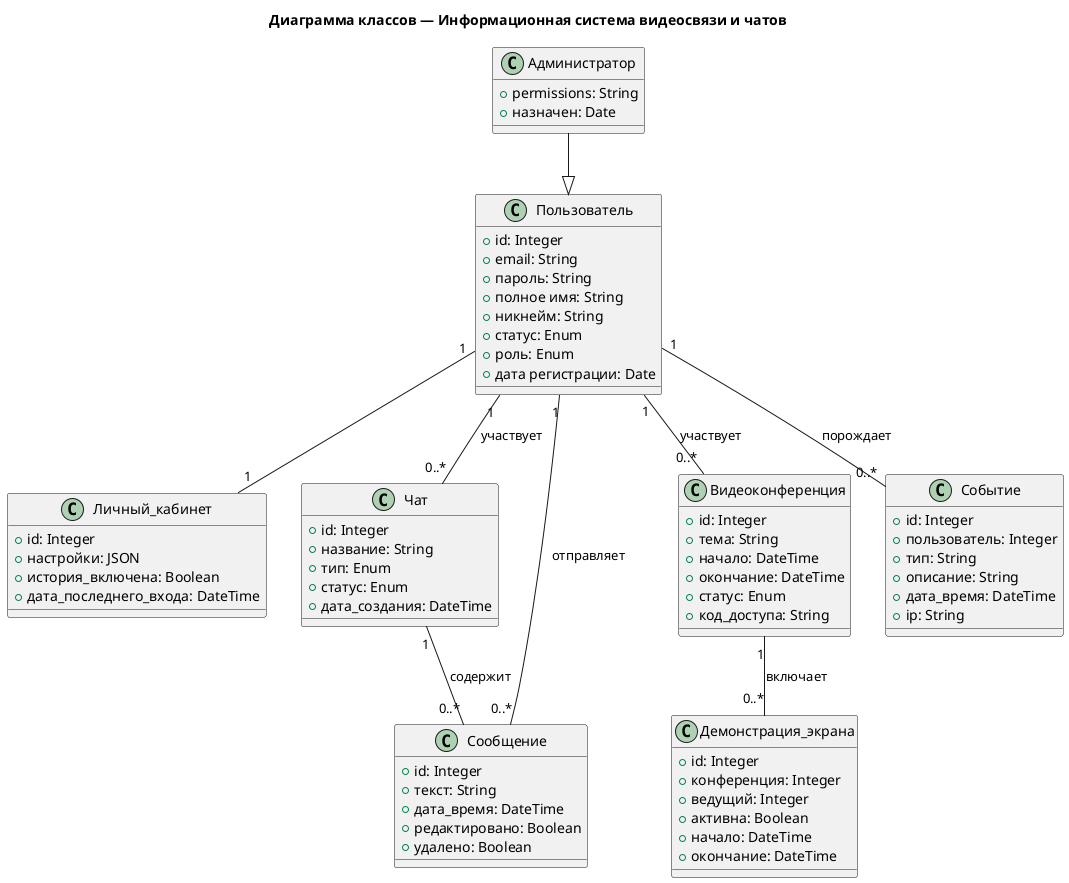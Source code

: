 @startuml

title Диаграмма классов — Информационная система видеосвязи и чатов

class Пользователь {
  + id: Integer
  + email: String
  + пароль: String
  + полное имя: String
  + никнейм: String
  + статус: Enum
  + роль: Enum
  + дата регистрации: Date
}

class Администратор {
  + permissions: String
  + назначен: Date
}

class Личный_кабинет {
  + id: Integer
  + настройки: JSON
  + история_включена: Boolean
  + дата_последнего_входа: DateTime
}

class Чат {
  + id: Integer
  + название: String
  + тип: Enum
  + статус: Enum
  + дата_создания: DateTime
}

class Сообщение {
  + id: Integer
  + текст: String
  + дата_время: DateTime
  + редактировано: Boolean
  + удалено: Boolean
}

class Видеоконференция {
  + id: Integer
  + тема: String
  + начало: DateTime
  + окончание: DateTime
  + статус: Enum
  + код_доступа: String
}

class Демонстрация_экрана {
  + id: Integer
  + конференция: Integer
  + ведущий: Integer
  + активна: Boolean
  + начало: DateTime
  + окончание: DateTime
}

class Событие {
  + id: Integer
  + пользователь: Integer
  + тип: String
  + описание: String
  + дата_время: DateTime
  + ip: String
}

Пользователь "1" -- "1" Личный_кабинет
Пользователь "1" -- "0..*" Чат : участвует
Пользователь "1" -- "0..*" Сообщение : отправляет
Пользователь "1" -- "0..*" Видеоконференция : участвует
Пользователь "1" -- "0..*" Событие : порождает
Видеоконференция "1" -- "0..*" Демонстрация_экрана : включает
Чат "1" -- "0..*" Сообщение : содержит
Администратор --|> Пользователь

@enduml
